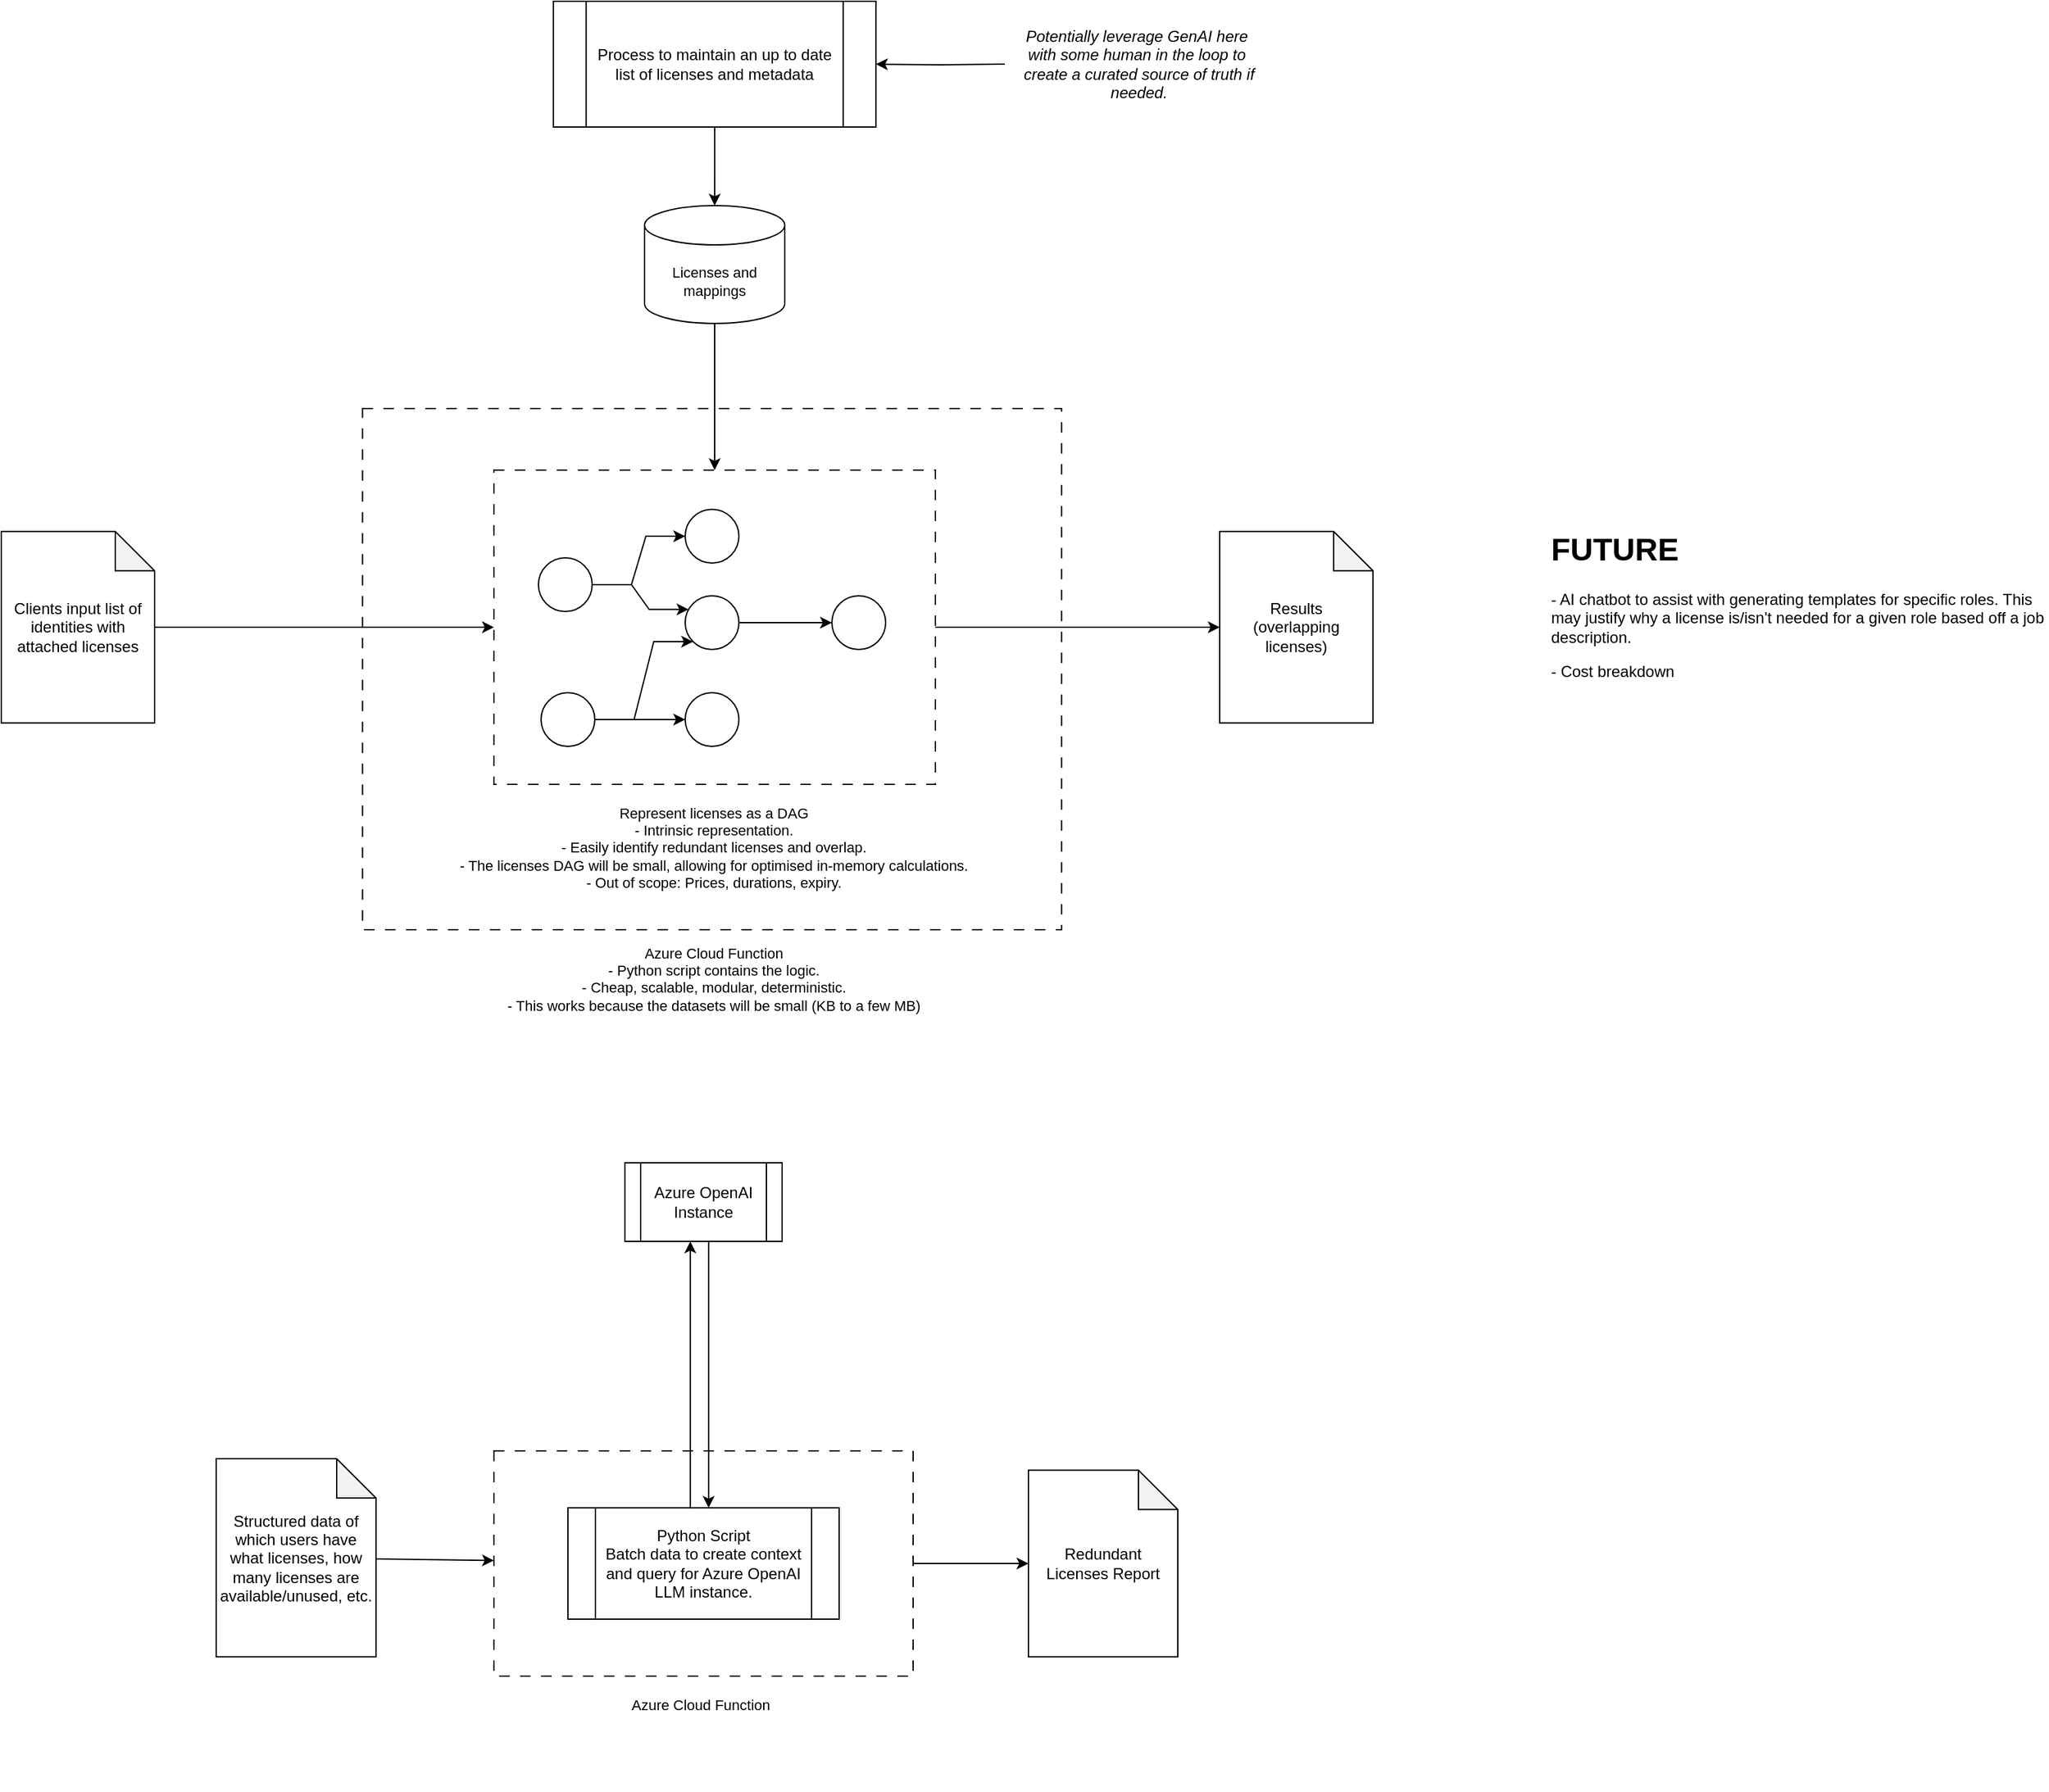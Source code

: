 <mxfile>
    <diagram name="Page-1" id="jkyWEsUThgF6aey1WfAn">
        <mxGraphModel dx="1586" dy="1249" grid="0" gridSize="10" guides="1" tooltips="1" connect="1" arrows="1" fold="1" page="0" pageScale="1" pageWidth="827" pageHeight="1169" math="0" shadow="0">
            <root>
                <mxCell id="0"/>
                <mxCell id="1" parent="0"/>
                <mxCell id="11" style="edgeStyle=none;html=1;" edge="1" parent="1" source="5" target="10">
                    <mxGeometry relative="1" as="geometry"/>
                </mxCell>
                <mxCell id="5" value="" style="rounded=0;whiteSpace=wrap;html=1;dashed=1;dashPattern=8 8;" vertex="1" parent="1">
                    <mxGeometry x="508" y="1149" width="320" height="172" as="geometry"/>
                </mxCell>
                <mxCell id="tkoUn3kZjdcvx1pm9AA_-21" value="" style="rounded=0;whiteSpace=wrap;html=1;dashed=1;dashPattern=8 8;" parent="1" vertex="1">
                    <mxGeometry x="407.71" y="353" width="533.58" height="398" as="geometry"/>
                </mxCell>
                <mxCell id="tkoUn3kZjdcvx1pm9AA_-20" style="edgeStyle=orthogonalEdgeStyle;rounded=0;orthogonalLoop=1;jettySize=auto;html=1;" parent="1" source="tkoUn3kZjdcvx1pm9AA_-2" target="tkoUn3kZjdcvx1pm9AA_-19" edge="1">
                    <mxGeometry relative="1" as="geometry"/>
                </mxCell>
                <mxCell id="tkoUn3kZjdcvx1pm9AA_-2" value="" style="rounded=0;whiteSpace=wrap;html=1;dashed=1;dashPattern=8 8;" parent="1" vertex="1">
                    <mxGeometry x="508" y="400" width="337" height="240" as="geometry"/>
                </mxCell>
                <mxCell id="tkoUn3kZjdcvx1pm9AA_-18" style="edgeStyle=orthogonalEdgeStyle;rounded=0;orthogonalLoop=1;jettySize=auto;html=1;entryX=0;entryY=0.5;entryDx=0;entryDy=0;" parent="1" source="tkoUn3kZjdcvx1pm9AA_-1" target="tkoUn3kZjdcvx1pm9AA_-2" edge="1">
                    <mxGeometry relative="1" as="geometry"/>
                </mxCell>
                <mxCell id="tkoUn3kZjdcvx1pm9AA_-1" value="Clients input list of identities with attached licenses" style="shape=note;whiteSpace=wrap;html=1;backgroundOutline=1;darkOpacity=0.05;" parent="1" vertex="1">
                    <mxGeometry x="132" y="446.88" width="117" height="146.25" as="geometry"/>
                </mxCell>
                <mxCell id="tkoUn3kZjdcvx1pm9AA_-3" style="edgeStyle=entityRelationEdgeStyle;rounded=0;orthogonalLoop=1;jettySize=auto;html=1;entryX=0.061;entryY=0.253;entryDx=0;entryDy=0;entryPerimeter=0;" parent="1" source="tkoUn3kZjdcvx1pm9AA_-5" target="tkoUn3kZjdcvx1pm9AA_-8" edge="1">
                    <mxGeometry relative="1" as="geometry"/>
                </mxCell>
                <mxCell id="tkoUn3kZjdcvx1pm9AA_-4" style="edgeStyle=entityRelationEdgeStyle;shape=connector;rounded=0;orthogonalLoop=1;jettySize=auto;html=1;strokeColor=default;align=center;verticalAlign=middle;fontFamily=Helvetica;fontSize=11;fontColor=default;labelBackgroundColor=default;endArrow=classic;" parent="1" source="tkoUn3kZjdcvx1pm9AA_-5" target="tkoUn3kZjdcvx1pm9AA_-6" edge="1">
                    <mxGeometry relative="1" as="geometry"/>
                </mxCell>
                <mxCell id="tkoUn3kZjdcvx1pm9AA_-5" value="" style="ellipse;whiteSpace=wrap;html=1;aspect=fixed;" parent="1" vertex="1">
                    <mxGeometry x="542" y="467" width="41" height="41" as="geometry"/>
                </mxCell>
                <mxCell id="tkoUn3kZjdcvx1pm9AA_-6" value="" style="ellipse;whiteSpace=wrap;html=1;aspect=fixed;" parent="1" vertex="1">
                    <mxGeometry x="654" y="430" width="41" height="41" as="geometry"/>
                </mxCell>
                <mxCell id="tkoUn3kZjdcvx1pm9AA_-7" style="edgeStyle=orthogonalEdgeStyle;rounded=0;orthogonalLoop=1;jettySize=auto;html=1;entryX=0;entryY=0.5;entryDx=0;entryDy=0;" parent="1" source="tkoUn3kZjdcvx1pm9AA_-8" target="tkoUn3kZjdcvx1pm9AA_-12" edge="1">
                    <mxGeometry relative="1" as="geometry"/>
                </mxCell>
                <mxCell id="tkoUn3kZjdcvx1pm9AA_-8" value="" style="ellipse;whiteSpace=wrap;html=1;aspect=fixed;" parent="1" vertex="1">
                    <mxGeometry x="654" y="496" width="41" height="41" as="geometry"/>
                </mxCell>
                <mxCell id="tkoUn3kZjdcvx1pm9AA_-9" style="edgeStyle=entityRelationEdgeStyle;shape=connector;rounded=0;orthogonalLoop=1;jettySize=auto;html=1;strokeColor=default;align=center;verticalAlign=middle;fontFamily=Helvetica;fontSize=11;fontColor=default;labelBackgroundColor=default;endArrow=classic;" parent="1" source="tkoUn3kZjdcvx1pm9AA_-11" target="tkoUn3kZjdcvx1pm9AA_-14" edge="1">
                    <mxGeometry relative="1" as="geometry"/>
                </mxCell>
                <mxCell id="tkoUn3kZjdcvx1pm9AA_-10" style="edgeStyle=entityRelationEdgeStyle;shape=connector;rounded=0;orthogonalLoop=1;jettySize=auto;html=1;entryX=0;entryY=1;entryDx=0;entryDy=0;strokeColor=default;align=center;verticalAlign=middle;fontFamily=Helvetica;fontSize=11;fontColor=default;labelBackgroundColor=default;endArrow=classic;" parent="1" source="tkoUn3kZjdcvx1pm9AA_-11" target="tkoUn3kZjdcvx1pm9AA_-8" edge="1">
                    <mxGeometry relative="1" as="geometry"/>
                </mxCell>
                <mxCell id="tkoUn3kZjdcvx1pm9AA_-11" value="" style="ellipse;whiteSpace=wrap;html=1;aspect=fixed;" parent="1" vertex="1">
                    <mxGeometry x="544" y="570" width="41" height="41" as="geometry"/>
                </mxCell>
                <mxCell id="tkoUn3kZjdcvx1pm9AA_-12" value="" style="ellipse;whiteSpace=wrap;html=1;aspect=fixed;" parent="1" vertex="1">
                    <mxGeometry x="766" y="496" width="41" height="41" as="geometry"/>
                </mxCell>
                <mxCell id="tkoUn3kZjdcvx1pm9AA_-13" value="Represent licenses as a DAG&lt;div&gt;- Intrinsic representation.&lt;br&gt;&lt;div&gt;- Easily identify redundant licenses and overlap.&lt;/div&gt;&lt;/div&gt;&lt;div&gt;- The licenses DAG will be small, allowing for optimised in-memory calculations.&lt;/div&gt;&lt;div&gt;- Out of scope: Prices, durations, expiry.&lt;/div&gt;" style="text;html=1;align=center;verticalAlign=top;whiteSpace=wrap;rounded=0;fontFamily=Helvetica;fontSize=11;fontColor=default;labelBackgroundColor=default;" parent="1" vertex="1">
                    <mxGeometry x="479" y="649" width="393.5" height="67" as="geometry"/>
                </mxCell>
                <mxCell id="tkoUn3kZjdcvx1pm9AA_-14" value="" style="ellipse;whiteSpace=wrap;html=1;aspect=fixed;" parent="1" vertex="1">
                    <mxGeometry x="654" y="570" width="41" height="41" as="geometry"/>
                </mxCell>
                <mxCell id="tkoUn3kZjdcvx1pm9AA_-16" style="edgeStyle=orthogonalEdgeStyle;rounded=0;orthogonalLoop=1;jettySize=auto;html=1;" parent="1" source="tkoUn3kZjdcvx1pm9AA_-15" target="tkoUn3kZjdcvx1pm9AA_-2" edge="1">
                    <mxGeometry relative="1" as="geometry"/>
                </mxCell>
                <mxCell id="tkoUn3kZjdcvx1pm9AA_-15" value="Licenses and mappings" style="shape=cylinder3;whiteSpace=wrap;html=1;boundedLbl=1;backgroundOutline=1;size=15;fontFamily=Helvetica;fontSize=11;fontColor=default;labelBackgroundColor=default;" parent="1" vertex="1">
                    <mxGeometry x="623" y="198" width="107" height="90" as="geometry"/>
                </mxCell>
                <mxCell id="tkoUn3kZjdcvx1pm9AA_-19" value="Results&lt;div&gt;(overlapping licenses)&lt;/div&gt;" style="shape=note;whiteSpace=wrap;html=1;backgroundOutline=1;darkOpacity=0.05;" parent="1" vertex="1">
                    <mxGeometry x="1062" y="446.88" width="117" height="146.25" as="geometry"/>
                </mxCell>
                <mxCell id="tkoUn3kZjdcvx1pm9AA_-22" value="&lt;div&gt;Azure Cloud Function&lt;/div&gt;- Python script contains the logic.&lt;div&gt;- Cheap, scalable, modular, deterministic.&lt;/div&gt;&lt;div&gt;- This works because the datasets will be small (KB to a few MB)&lt;/div&gt;" style="text;html=1;align=center;verticalAlign=top;whiteSpace=wrap;rounded=0;fontFamily=Helvetica;fontSize=11;fontColor=default;labelBackgroundColor=default;" parent="1" vertex="1">
                    <mxGeometry x="478.75" y="756" width="393.5" height="79" as="geometry"/>
                </mxCell>
                <mxCell id="tkoUn3kZjdcvx1pm9AA_-25" style="edgeStyle=orthogonalEdgeStyle;rounded=0;orthogonalLoop=1;jettySize=auto;html=1;" parent="1" source="tkoUn3kZjdcvx1pm9AA_-24" target="tkoUn3kZjdcvx1pm9AA_-15" edge="1">
                    <mxGeometry relative="1" as="geometry"/>
                </mxCell>
                <mxCell id="tkoUn3kZjdcvx1pm9AA_-24" value="Process to maintain an up to date list of licenses and metadata" style="shape=process;whiteSpace=wrap;html=1;backgroundOutline=1;" parent="1" vertex="1">
                    <mxGeometry x="553.38" y="42" width="246.25" height="96" as="geometry"/>
                </mxCell>
                <mxCell id="tkoUn3kZjdcvx1pm9AA_-27" style="edgeStyle=orthogonalEdgeStyle;rounded=0;orthogonalLoop=1;jettySize=auto;html=1;entryX=1;entryY=0.5;entryDx=0;entryDy=0;" parent="1" target="tkoUn3kZjdcvx1pm9AA_-24" edge="1">
                    <mxGeometry relative="1" as="geometry">
                        <mxPoint x="898" y="90" as="sourcePoint"/>
                    </mxGeometry>
                </mxCell>
                <mxCell id="tkoUn3kZjdcvx1pm9AA_-29" value="&lt;span style=&quot;font-style: italic;&quot;&gt;Potentially leverage GenAI here&amp;nbsp;&lt;/span&gt;&lt;div style=&quot;font-style: italic;&quot;&gt;with some human in the loop to&amp;nbsp;&lt;/div&gt;&lt;div style=&quot;font-style: italic;&quot;&gt;create a curated source of truth if needed.&lt;/div&gt;" style="text;html=1;align=center;verticalAlign=middle;whiteSpace=wrap;rounded=0;" parent="1" vertex="1">
                    <mxGeometry x="896" y="51.5" width="209" height="77" as="geometry"/>
                </mxCell>
                <mxCell id="3" value="&lt;h1 style=&quot;margin-top: 0px;&quot;&gt;FUTURE&lt;/h1&gt;&lt;p&gt;- AI chatbot to assist with generating templates for specific roles. This may justify why a license is/isn&#39;t needed for a given role based off a job description.&lt;/p&gt;&lt;p&gt;- Cost breakdown&lt;/p&gt;&lt;p&gt;&lt;br&gt;&lt;/p&gt;" style="text;html=1;whiteSpace=wrap;overflow=hidden;rounded=0;" parent="1" vertex="1">
                    <mxGeometry x="1313" y="439.5" width="381" height="154" as="geometry"/>
                </mxCell>
                <mxCell id="13" style="edgeStyle=none;html=1;endArrow=classic;endFill=1;" edge="1" parent="1">
                    <mxGeometry relative="1" as="geometry">
                        <mxPoint x="657.91" y="1192.5" as="sourcePoint"/>
                        <mxPoint x="657.91" y="989" as="targetPoint"/>
                    </mxGeometry>
                </mxCell>
                <mxCell id="4" value="&lt;div&gt;Python Script&lt;/div&gt;&lt;div&gt;Batch data to create context and query for Azure OpenAI LLM instance.&lt;/div&gt;" style="shape=process;whiteSpace=wrap;html=1;backgroundOutline=1;" vertex="1" parent="1">
                    <mxGeometry x="564.5" y="1192.5" width="207" height="85" as="geometry"/>
                </mxCell>
                <mxCell id="6" value="&lt;div&gt;Azure Cloud Function&lt;/div&gt;" style="text;html=1;align=center;verticalAlign=top;whiteSpace=wrap;rounded=0;fontFamily=Helvetica;fontSize=11;fontColor=default;labelBackgroundColor=default;" vertex="1" parent="1">
                    <mxGeometry x="468.5" y="1329.5" width="393.5" height="79" as="geometry"/>
                </mxCell>
                <mxCell id="9" style="edgeStyle=none;html=1;" edge="1" parent="1" source="8" target="5">
                    <mxGeometry relative="1" as="geometry"/>
                </mxCell>
                <mxCell id="8" value="Structured data of which users have what licenses, how many licenses are available/unused, etc." style="shape=note;whiteSpace=wrap;html=1;backgroundOutline=1;darkOpacity=0.05;" vertex="1" parent="1">
                    <mxGeometry x="296" y="1155" width="122" height="151.25" as="geometry"/>
                </mxCell>
                <mxCell id="10" value="Redundant&lt;div&gt;Licenses Report&lt;/div&gt;" style="shape=note;whiteSpace=wrap;html=1;backgroundOutline=1;darkOpacity=0.05;" vertex="1" parent="1">
                    <mxGeometry x="916" y="1163.75" width="114" height="142.5" as="geometry"/>
                </mxCell>
                <mxCell id="12" value="Azure OpenAI Instance" style="shape=process;whiteSpace=wrap;html=1;backgroundOutline=1;" vertex="1" parent="1">
                    <mxGeometry x="608" y="929" width="120" height="60" as="geometry"/>
                </mxCell>
                <mxCell id="14" style="edgeStyle=none;html=1;endArrow=none;endFill=0;startArrow=classic;startFill=1;" edge="1" parent="1">
                    <mxGeometry relative="1" as="geometry">
                        <mxPoint x="671.91" y="1192.5" as="sourcePoint"/>
                        <mxPoint x="671.91" y="989" as="targetPoint"/>
                    </mxGeometry>
                </mxCell>
            </root>
        </mxGraphModel>
    </diagram>
</mxfile>
